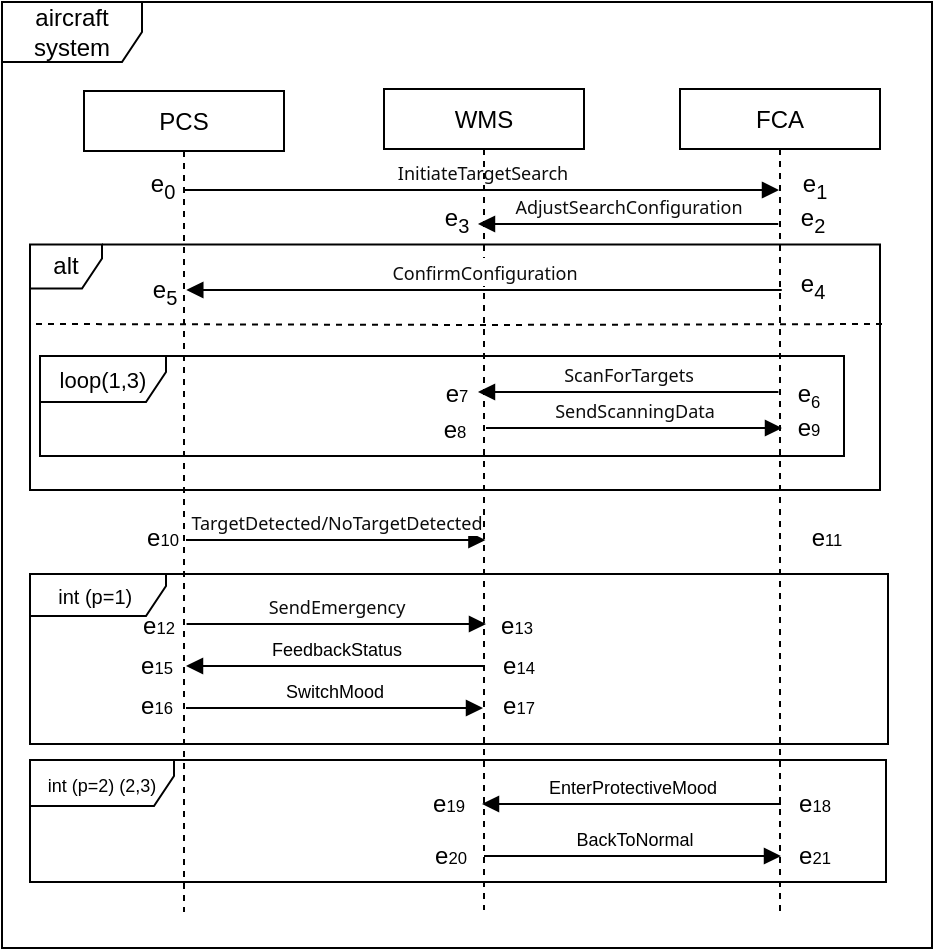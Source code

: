 <mxfile version="24.2.2" type="github">
  <diagram name="第 1 页" id="b0k8tSVoD-_X0UZyo48S">
    <mxGraphModel dx="566" dy="394" grid="0" gridSize="10" guides="1" tooltips="1" connect="1" arrows="1" fold="1" page="1" pageScale="1" pageWidth="1169" pageHeight="1654" math="0" shadow="0">
      <root>
        <mxCell id="0" />
        <mxCell id="1" parent="0" />
        <mxCell id="loae-7eT7GVThwKP5PCy-105" value="aircraft system" style="shape=umlFrame;whiteSpace=wrap;html=1;pointerEvents=0;width=70;height=30;" parent="1" vertex="1">
          <mxGeometry x="48" y="86" width="465" height="473" as="geometry" />
        </mxCell>
        <mxCell id="loae-7eT7GVThwKP5PCy-106" value="PCS" style="shape=umlLifeline;perimeter=lifelinePerimeter;whiteSpace=wrap;html=1;container=1;dropTarget=0;collapsible=0;recursiveResize=0;outlineConnect=0;portConstraint=eastwest;newEdgeStyle={&quot;curved&quot;:0,&quot;rounded&quot;:0};size=30;" parent="1" vertex="1">
          <mxGeometry x="89" y="130.5" width="100" height="410.5" as="geometry" />
        </mxCell>
        <mxCell id="loae-7eT7GVThwKP5PCy-107" value="FCA" style="shape=umlLifeline;perimeter=lifelinePerimeter;whiteSpace=wrap;html=1;container=1;dropTarget=0;collapsible=0;recursiveResize=0;outlineConnect=0;portConstraint=eastwest;newEdgeStyle={&quot;curved&quot;:0,&quot;rounded&quot;:0};size=30;" parent="1" vertex="1">
          <mxGeometry x="387" y="129.5" width="100" height="411.5" as="geometry" />
        </mxCell>
        <mxCell id="loae-7eT7GVThwKP5PCy-108" value="&lt;span style=&quot;color: rgb(13, 13, 13); font-family: Söhne, ui-sans-serif, system-ui, -apple-system, &amp;quot;Segoe UI&amp;quot;, Roboto, Ubuntu, Cantarell, &amp;quot;Noto Sans&amp;quot;, sans-serif, &amp;quot;Helvetica Neue&amp;quot;, Arial, &amp;quot;Apple Color Emoji&amp;quot;, &amp;quot;Segoe UI Emoji&amp;quot;, &amp;quot;Segoe UI Symbol&amp;quot;, &amp;quot;Noto Color Emoji&amp;quot;; text-align: left; white-space: pre-wrap;&quot;&gt;&lt;font style=&quot;font-size: 9px;&quot;&gt;InitiateTargetSearch&lt;/font&gt;&lt;/span&gt;" style="html=1;verticalAlign=bottom;endArrow=block;curved=0;rounded=0;" parent="1" target="loae-7eT7GVThwKP5PCy-107" edge="1">
          <mxGeometry x="-0.0" width="80" relative="1" as="geometry">
            <mxPoint x="139" y="180" as="sourcePoint" />
            <mxPoint x="288.5" y="180" as="targetPoint" />
            <mxPoint as="offset" />
          </mxGeometry>
        </mxCell>
        <mxCell id="loae-7eT7GVThwKP5PCy-109" value="&lt;span style=&quot;color: rgb(13, 13, 13); font-family: Söhne, ui-sans-serif, system-ui, -apple-system, &amp;quot;Segoe UI&amp;quot;, Roboto, Ubuntu, Cantarell, &amp;quot;Noto Sans&amp;quot;, sans-serif, &amp;quot;Helvetica Neue&amp;quot;, Arial, &amp;quot;Apple Color Emoji&amp;quot;, &amp;quot;Segoe UI Emoji&amp;quot;, &amp;quot;Segoe UI Symbol&amp;quot;, &amp;quot;Noto Color Emoji&amp;quot;; text-align: left; white-space: pre-wrap;&quot;&gt;&lt;font style=&quot;font-size: 9px;&quot;&gt;AdjustSearchConfiguration&lt;/font&gt;&lt;/span&gt;" style="html=1;verticalAlign=bottom;endArrow=block;curved=0;rounded=0;" parent="1" edge="1">
          <mxGeometry width="80" relative="1" as="geometry">
            <mxPoint x="436.122" y="197" as="sourcePoint" />
            <mxPoint x="285.996" y="197" as="targetPoint" />
          </mxGeometry>
        </mxCell>
        <mxCell id="loae-7eT7GVThwKP5PCy-110" value="&lt;span style=&quot;color: rgb(13, 13, 13); font-family: Söhne, ui-sans-serif, system-ui, -apple-system, &amp;quot;Segoe UI&amp;quot;, Roboto, Ubuntu, Cantarell, &amp;quot;Noto Sans&amp;quot;, sans-serif, &amp;quot;Helvetica Neue&amp;quot;, Arial, &amp;quot;Apple Color Emoji&amp;quot;, &amp;quot;Segoe UI Emoji&amp;quot;, &amp;quot;Segoe UI Symbol&amp;quot;, &amp;quot;Noto Color Emoji&amp;quot;; text-align: left; white-space: pre-wrap;&quot;&gt;&lt;font style=&quot;font-size: 9px;&quot;&gt;ScanForTargets&lt;/font&gt;&lt;/span&gt;" style="html=1;verticalAlign=bottom;endArrow=block;curved=0;rounded=0;" parent="1" edge="1">
          <mxGeometry x="-0.004" width="80" relative="1" as="geometry">
            <mxPoint x="436.21" y="281" as="sourcePoint" />
            <mxPoint x="285.996" y="281" as="targetPoint" />
            <mxPoint as="offset" />
          </mxGeometry>
        </mxCell>
        <mxCell id="loae-7eT7GVThwKP5PCy-111" value="&lt;span style=&quot;color: rgb(13, 13, 13); font-family: Söhne, ui-sans-serif, system-ui, -apple-system, &amp;quot;Segoe UI&amp;quot;, Roboto, Ubuntu, Cantarell, &amp;quot;Noto Sans&amp;quot;, sans-serif, &amp;quot;Helvetica Neue&amp;quot;, Arial, &amp;quot;Apple Color Emoji&amp;quot;, &amp;quot;Segoe UI Emoji&amp;quot;, &amp;quot;Segoe UI Symbol&amp;quot;, &amp;quot;Noto Color Emoji&amp;quot;; text-align: left; white-space: pre-wrap;&quot;&gt;&lt;font style=&quot;font-size: 9px;&quot;&gt;TargetDetected/NoTargetDetected&lt;/font&gt;&lt;/span&gt;" style="html=1;verticalAlign=bottom;endArrow=block;curved=0;rounded=0;" parent="1" edge="1">
          <mxGeometry x="-0.001" width="80" relative="1" as="geometry">
            <mxPoint x="139.996" y="355" as="sourcePoint" />
            <mxPoint x="289.71" y="355" as="targetPoint" />
            <mxPoint as="offset" />
          </mxGeometry>
        </mxCell>
        <mxCell id="loae-7eT7GVThwKP5PCy-112" value="&lt;font style=&quot;font-size: 10px;&quot;&gt;int (p=1)&amp;nbsp;&lt;/font&gt;" style="shape=umlFrame;whiteSpace=wrap;html=1;pointerEvents=0;width=68;height=21;" parent="1" vertex="1">
          <mxGeometry x="62" y="372" width="429" height="85" as="geometry" />
        </mxCell>
        <mxCell id="loae-7eT7GVThwKP5PCy-113" value="&lt;font style=&quot;font-size: 9px;&quot;&gt;FeedbackStatus&lt;/font&gt;" style="html=1;verticalAlign=bottom;endArrow=block;curved=0;rounded=0;" parent="1" edge="1">
          <mxGeometry x="0.0" width="80" relative="1" as="geometry">
            <mxPoint x="289.5" y="418" as="sourcePoint" />
            <mxPoint x="140" y="418" as="targetPoint" />
            <mxPoint as="offset" />
          </mxGeometry>
        </mxCell>
        <mxCell id="loae-7eT7GVThwKP5PCy-114" value="&lt;font style=&quot;font-size: 9px;&quot;&gt;SwitchMood&lt;/font&gt;" style="html=1;verticalAlign=bottom;endArrow=block;curved=0;rounded=0;" parent="1" edge="1">
          <mxGeometry x="-0.004" width="80" relative="1" as="geometry">
            <mxPoint x="140" y="439" as="sourcePoint" />
            <mxPoint x="288.5" y="439" as="targetPoint" />
            <mxPoint as="offset" />
          </mxGeometry>
        </mxCell>
        <mxCell id="loae-7eT7GVThwKP5PCy-115" value="WMS" style="shape=umlLifeline;perimeter=lifelinePerimeter;whiteSpace=wrap;html=1;container=1;dropTarget=0;collapsible=0;recursiveResize=0;outlineConnect=0;portConstraint=eastwest;newEdgeStyle={&quot;curved&quot;:0,&quot;rounded&quot;:0};size=30;" parent="1" vertex="1">
          <mxGeometry x="239" y="129.5" width="100" height="410.5" as="geometry" />
        </mxCell>
        <mxCell id="loae-7eT7GVThwKP5PCy-116" value="&lt;span style=&quot;color: rgb(13, 13, 13); font-family: Söhne, ui-sans-serif, system-ui, -apple-system, &amp;quot;Segoe UI&amp;quot;, Roboto, Ubuntu, Cantarell, &amp;quot;Noto Sans&amp;quot;, sans-serif, &amp;quot;Helvetica Neue&amp;quot;, Arial, &amp;quot;Apple Color Emoji&amp;quot;, &amp;quot;Segoe UI Emoji&amp;quot;, &amp;quot;Segoe UI Symbol&amp;quot;, &amp;quot;Noto Color Emoji&amp;quot;; text-align: left; white-space: pre-wrap;&quot;&gt;&lt;font style=&quot;font-size: 9px;&quot;&gt;ConfirmConfiguration&lt;/font&gt;&lt;/span&gt;" style="html=1;verticalAlign=bottom;endArrow=block;curved=0;rounded=0;" parent="1" edge="1">
          <mxGeometry width="80" relative="1" as="geometry">
            <mxPoint x="437.86" y="230" as="sourcePoint" />
            <mxPoint x="140.146" y="230" as="targetPoint" />
          </mxGeometry>
        </mxCell>
        <mxCell id="loae-7eT7GVThwKP5PCy-117" value="alt" style="shape=umlFrame;whiteSpace=wrap;html=1;pointerEvents=0;width=36;height=22;" parent="1" vertex="1">
          <mxGeometry x="62" y="207.25" width="425" height="122.75" as="geometry" />
        </mxCell>
        <mxCell id="loae-7eT7GVThwKP5PCy-118" value="&lt;span style=&quot;color: rgb(13, 13, 13); font-family: Söhne, ui-sans-serif, system-ui, -apple-system, &amp;quot;Segoe UI&amp;quot;, Roboto, Ubuntu, Cantarell, &amp;quot;Noto Sans&amp;quot;, sans-serif, &amp;quot;Helvetica Neue&amp;quot;, Arial, &amp;quot;Apple Color Emoji&amp;quot;, &amp;quot;Segoe UI Emoji&amp;quot;, &amp;quot;Segoe UI Symbol&amp;quot;, &amp;quot;Noto Color Emoji&amp;quot;; text-align: left; white-space: pre-wrap;&quot;&gt;&lt;font style=&quot;font-size: 9px;&quot;&gt;SendScanningData&lt;/font&gt;&lt;/span&gt;" style="html=1;verticalAlign=bottom;endArrow=block;curved=0;rounded=0;" parent="1" edge="1">
          <mxGeometry width="80" relative="1" as="geometry">
            <mxPoint x="290" y="299" as="sourcePoint" />
            <mxPoint x="438" y="299" as="targetPoint" />
          </mxGeometry>
        </mxCell>
        <mxCell id="loae-7eT7GVThwKP5PCy-119" value="" style="endArrow=none;dashed=1;html=1;rounded=0;exitX=-0.003;exitY=0.275;exitDx=0;exitDy=0;exitPerimeter=0;" parent="1" edge="1">
          <mxGeometry width="50" height="50" relative="1" as="geometry">
            <mxPoint x="65.0" y="246.995" as="sourcePoint" />
            <mxPoint x="488" y="247" as="targetPoint" />
            <Array as="points">
              <mxPoint x="289" y="247.49" />
            </Array>
          </mxGeometry>
        </mxCell>
        <mxCell id="loae-7eT7GVThwKP5PCy-120" value="&lt;font style=&quot;font-size: 11px;&quot;&gt;loop(1,3)&lt;/font&gt;" style="shape=umlFrame;whiteSpace=wrap;html=1;pointerEvents=0;width=63;height=23;" parent="1" vertex="1">
          <mxGeometry x="67" y="263" width="402" height="50" as="geometry" />
        </mxCell>
        <mxCell id="loae-7eT7GVThwKP5PCy-121" value="&lt;font style=&quot;font-size: 9px;&quot;&gt;int (p=2)&amp;nbsp;(2,3)&lt;/font&gt;" style="shape=umlFrame;whiteSpace=wrap;html=1;pointerEvents=0;width=72;height=23;" parent="1" vertex="1">
          <mxGeometry x="62" y="465" width="428" height="61" as="geometry" />
        </mxCell>
        <mxCell id="loae-7eT7GVThwKP5PCy-122" value="&lt;font style=&quot;font-size: 9px;&quot;&gt;EnterProtectiveMood&lt;/font&gt;" style="html=1;verticalAlign=bottom;endArrow=block;curved=0;rounded=0;" parent="1" edge="1">
          <mxGeometry x="0.003" width="80" relative="1" as="geometry">
            <mxPoint x="437.5" y="487" as="sourcePoint" />
            <mxPoint x="288" y="487" as="targetPoint" />
            <mxPoint as="offset" />
          </mxGeometry>
        </mxCell>
        <mxCell id="loae-7eT7GVThwKP5PCy-123" value="&lt;font style=&quot;font-size: 9px;&quot;&gt;BackToNormal&lt;/font&gt;" style="html=1;verticalAlign=bottom;endArrow=block;curved=0;rounded=0;" parent="1" edge="1">
          <mxGeometry x="0.001" width="80" relative="1" as="geometry">
            <mxPoint x="289" y="513" as="sourcePoint" />
            <mxPoint x="437.5" y="513" as="targetPoint" />
            <mxPoint as="offset" />
          </mxGeometry>
        </mxCell>
        <mxCell id="loae-7eT7GVThwKP5PCy-124" value="e&lt;sub&gt;0&lt;/sub&gt;" style="text;html=1;align=center;verticalAlign=middle;resizable=0;points=[];autosize=1;strokeColor=none;fillColor=none;" parent="1" vertex="1">
          <mxGeometry x="113" y="163" width="30" height="29" as="geometry" />
        </mxCell>
        <mxCell id="loae-7eT7GVThwKP5PCy-125" value="e&lt;sub&gt;1&lt;/sub&gt;" style="text;html=1;align=center;verticalAlign=middle;resizable=0;points=[];autosize=1;strokeColor=none;fillColor=none;" parent="1" vertex="1">
          <mxGeometry x="439" y="163" width="30" height="29" as="geometry" />
        </mxCell>
        <mxCell id="loae-7eT7GVThwKP5PCy-126" value="e&lt;sub&gt;2&lt;/sub&gt;" style="text;html=1;align=center;verticalAlign=middle;resizable=0;points=[];autosize=1;strokeColor=none;fillColor=none;" parent="1" vertex="1">
          <mxGeometry x="438" y="180.25" width="30" height="29" as="geometry" />
        </mxCell>
        <mxCell id="loae-7eT7GVThwKP5PCy-127" value="e&lt;sub&gt;3&lt;/sub&gt;" style="text;html=1;align=center;verticalAlign=middle;resizable=0;points=[];autosize=1;strokeColor=none;fillColor=none;" parent="1" vertex="1">
          <mxGeometry x="260" y="180.25" width="30" height="29" as="geometry" />
        </mxCell>
        <mxCell id="loae-7eT7GVThwKP5PCy-128" value="e&lt;sub&gt;4&lt;/sub&gt;" style="text;html=1;align=center;verticalAlign=middle;resizable=0;points=[];autosize=1;strokeColor=none;fillColor=none;" parent="1" vertex="1">
          <mxGeometry x="438" y="213" width="30" height="29" as="geometry" />
        </mxCell>
        <mxCell id="loae-7eT7GVThwKP5PCy-129" value="e&lt;sub&gt;5&lt;/sub&gt;" style="text;html=1;align=center;verticalAlign=middle;resizable=0;points=[];autosize=1;strokeColor=none;fillColor=none;" parent="1" vertex="1">
          <mxGeometry x="114" y="216" width="30" height="29" as="geometry" />
        </mxCell>
        <mxCell id="loae-7eT7GVThwKP5PCy-130" value="e&lt;span style=&quot;font-size: 10px;&quot;&gt;&lt;sub&gt;6&lt;/sub&gt;&lt;/span&gt;" style="text;html=1;align=center;verticalAlign=middle;resizable=0;points=[];autosize=1;strokeColor=none;fillColor=none;" parent="1" vertex="1">
          <mxGeometry x="436" y="268" width="29" height="28" as="geometry" />
        </mxCell>
        <mxCell id="loae-7eT7GVThwKP5PCy-131" value="e&lt;span style=&quot;font-size: 8.333px;&quot;&gt;7&lt;/span&gt;" style="text;html=1;align=center;verticalAlign=middle;resizable=0;points=[];autosize=1;strokeColor=none;fillColor=none;" parent="1" vertex="1">
          <mxGeometry x="260" y="269" width="29" height="26" as="geometry" />
        </mxCell>
        <mxCell id="loae-7eT7GVThwKP5PCy-132" value="e&lt;span style=&quot;font-size: 8.333px;&quot;&gt;8&lt;/span&gt;" style="text;html=1;align=center;verticalAlign=middle;resizable=0;points=[];autosize=1;strokeColor=none;fillColor=none;" parent="1" vertex="1">
          <mxGeometry x="259.5" y="287" width="29" height="26" as="geometry" />
        </mxCell>
        <mxCell id="loae-7eT7GVThwKP5PCy-133" value="e&lt;span style=&quot;font-size: 8.333px;&quot;&gt;9&lt;/span&gt;" style="text;html=1;align=center;verticalAlign=middle;resizable=0;points=[];autosize=1;strokeColor=none;fillColor=none;" parent="1" vertex="1">
          <mxGeometry x="436" y="286" width="29" height="26" as="geometry" />
        </mxCell>
        <mxCell id="loae-7eT7GVThwKP5PCy-134" value="e&lt;span style=&quot;font-size: 8.333px;&quot;&gt;10&lt;/span&gt;" style="text;html=1;align=center;verticalAlign=middle;resizable=0;points=[];autosize=1;strokeColor=none;fillColor=none;" parent="1" vertex="1">
          <mxGeometry x="111" y="341" width="34" height="26" as="geometry" />
        </mxCell>
        <mxCell id="loae-7eT7GVThwKP5PCy-135" value="e&lt;span style=&quot;font-size: 8.333px;&quot;&gt;11&lt;/span&gt;" style="text;html=1;align=center;verticalAlign=middle;resizable=0;points=[];autosize=1;strokeColor=none;fillColor=none;" parent="1" vertex="1">
          <mxGeometry x="443" y="341" width="33" height="26" as="geometry" />
        </mxCell>
        <mxCell id="loae-7eT7GVThwKP5PCy-136" value="e&lt;span style=&quot;font-size: 8.333px;&quot;&gt;12&lt;/span&gt;" style="text;html=1;align=center;verticalAlign=middle;resizable=0;points=[];autosize=1;strokeColor=none;fillColor=none;" parent="1" vertex="1">
          <mxGeometry x="109" y="385" width="34" height="26" as="geometry" />
        </mxCell>
        <mxCell id="loae-7eT7GVThwKP5PCy-137" value="e&lt;span style=&quot;font-size: 8.333px;&quot;&gt;13&lt;/span&gt;" style="text;html=1;align=center;verticalAlign=middle;resizable=0;points=[];autosize=1;strokeColor=none;fillColor=none;" parent="1" vertex="1">
          <mxGeometry x="287.5" y="385" width="34" height="26" as="geometry" />
        </mxCell>
        <mxCell id="loae-7eT7GVThwKP5PCy-138" value="e&lt;span style=&quot;font-size: 8.333px;&quot;&gt;14&lt;/span&gt;" style="text;html=1;align=center;verticalAlign=middle;resizable=0;points=[];autosize=1;strokeColor=none;fillColor=none;" parent="1" vertex="1">
          <mxGeometry x="288.5" y="404.5" width="34" height="26" as="geometry" />
        </mxCell>
        <mxCell id="loae-7eT7GVThwKP5PCy-139" value="e&lt;span style=&quot;font-size: 8.333px;&quot;&gt;15&lt;/span&gt;" style="text;html=1;align=center;verticalAlign=middle;resizable=0;points=[];autosize=1;strokeColor=none;fillColor=none;" parent="1" vertex="1">
          <mxGeometry x="108" y="404.5" width="34" height="26" as="geometry" />
        </mxCell>
        <mxCell id="loae-7eT7GVThwKP5PCy-140" value="e&lt;span style=&quot;font-size: 8.333px;&quot;&gt;16&lt;/span&gt;" style="text;html=1;align=center;verticalAlign=middle;resizable=0;points=[];autosize=1;strokeColor=none;fillColor=none;" parent="1" vertex="1">
          <mxGeometry x="108" y="424.5" width="34" height="26" as="geometry" />
        </mxCell>
        <mxCell id="loae-7eT7GVThwKP5PCy-141" value="e&lt;span style=&quot;font-size: 8.333px;&quot;&gt;19&lt;/span&gt;" style="text;html=1;align=center;verticalAlign=middle;resizable=0;points=[];autosize=1;strokeColor=none;fillColor=none;" parent="1" vertex="1">
          <mxGeometry x="254" y="474" width="34" height="26" as="geometry" />
        </mxCell>
        <mxCell id="loae-7eT7GVThwKP5PCy-142" value="e&lt;span style=&quot;font-size: 8.333px;&quot;&gt;17&lt;/span&gt;" style="text;html=1;align=center;verticalAlign=middle;resizable=0;points=[];autosize=1;strokeColor=none;fillColor=none;" parent="1" vertex="1">
          <mxGeometry x="289" y="424.5" width="34" height="26" as="geometry" />
        </mxCell>
        <mxCell id="loae-7eT7GVThwKP5PCy-143" value="e&lt;span style=&quot;font-size: 8.333px;&quot;&gt;18&lt;/span&gt;" style="text;html=1;align=center;verticalAlign=middle;resizable=0;points=[];autosize=1;strokeColor=none;fillColor=none;" parent="1" vertex="1">
          <mxGeometry x="437" y="474" width="34" height="26" as="geometry" />
        </mxCell>
        <mxCell id="loae-7eT7GVThwKP5PCy-146" value="&lt;span style=&quot;color: rgb(13, 13, 13); font-family: Söhne, ui-sans-serif, system-ui, -apple-system, &amp;quot;Segoe UI&amp;quot;, Roboto, Ubuntu, Cantarell, &amp;quot;Noto Sans&amp;quot;, sans-serif, &amp;quot;Helvetica Neue&amp;quot;, Arial, &amp;quot;Apple Color Emoji&amp;quot;, &amp;quot;Segoe UI Emoji&amp;quot;, &amp;quot;Segoe UI Symbol&amp;quot;, &amp;quot;Noto Color Emoji&amp;quot;; text-align: left; white-space: pre-wrap;&quot;&gt;&lt;font style=&quot;font-size: 9px;&quot;&gt;SendEmergency&lt;/font&gt;&lt;/span&gt;" style="html=1;verticalAlign=bottom;endArrow=block;curved=0;rounded=0;" parent="1" edge="1">
          <mxGeometry x="-0.001" width="80" relative="1" as="geometry">
            <mxPoint x="140.286" y="397" as="sourcePoint" />
            <mxPoint x="290" y="397" as="targetPoint" />
            <mxPoint as="offset" />
          </mxGeometry>
        </mxCell>
        <mxCell id="loae-7eT7GVThwKP5PCy-147" value="e&lt;span style=&quot;font-size: 8.333px;&quot;&gt;21&lt;/span&gt;" style="text;html=1;align=center;verticalAlign=middle;resizable=0;points=[];autosize=1;strokeColor=none;fillColor=none;" parent="1" vertex="1">
          <mxGeometry x="437" y="500" width="34" height="26" as="geometry" />
        </mxCell>
        <mxCell id="loae-7eT7GVThwKP5PCy-148" value="e&lt;span style=&quot;font-size: 8.333px;&quot;&gt;20&lt;/span&gt;" style="text;html=1;align=center;verticalAlign=middle;resizable=0;points=[];autosize=1;strokeColor=none;fillColor=none;" parent="1" vertex="1">
          <mxGeometry x="255" y="500" width="34" height="26" as="geometry" />
        </mxCell>
      </root>
    </mxGraphModel>
  </diagram>
</mxfile>
